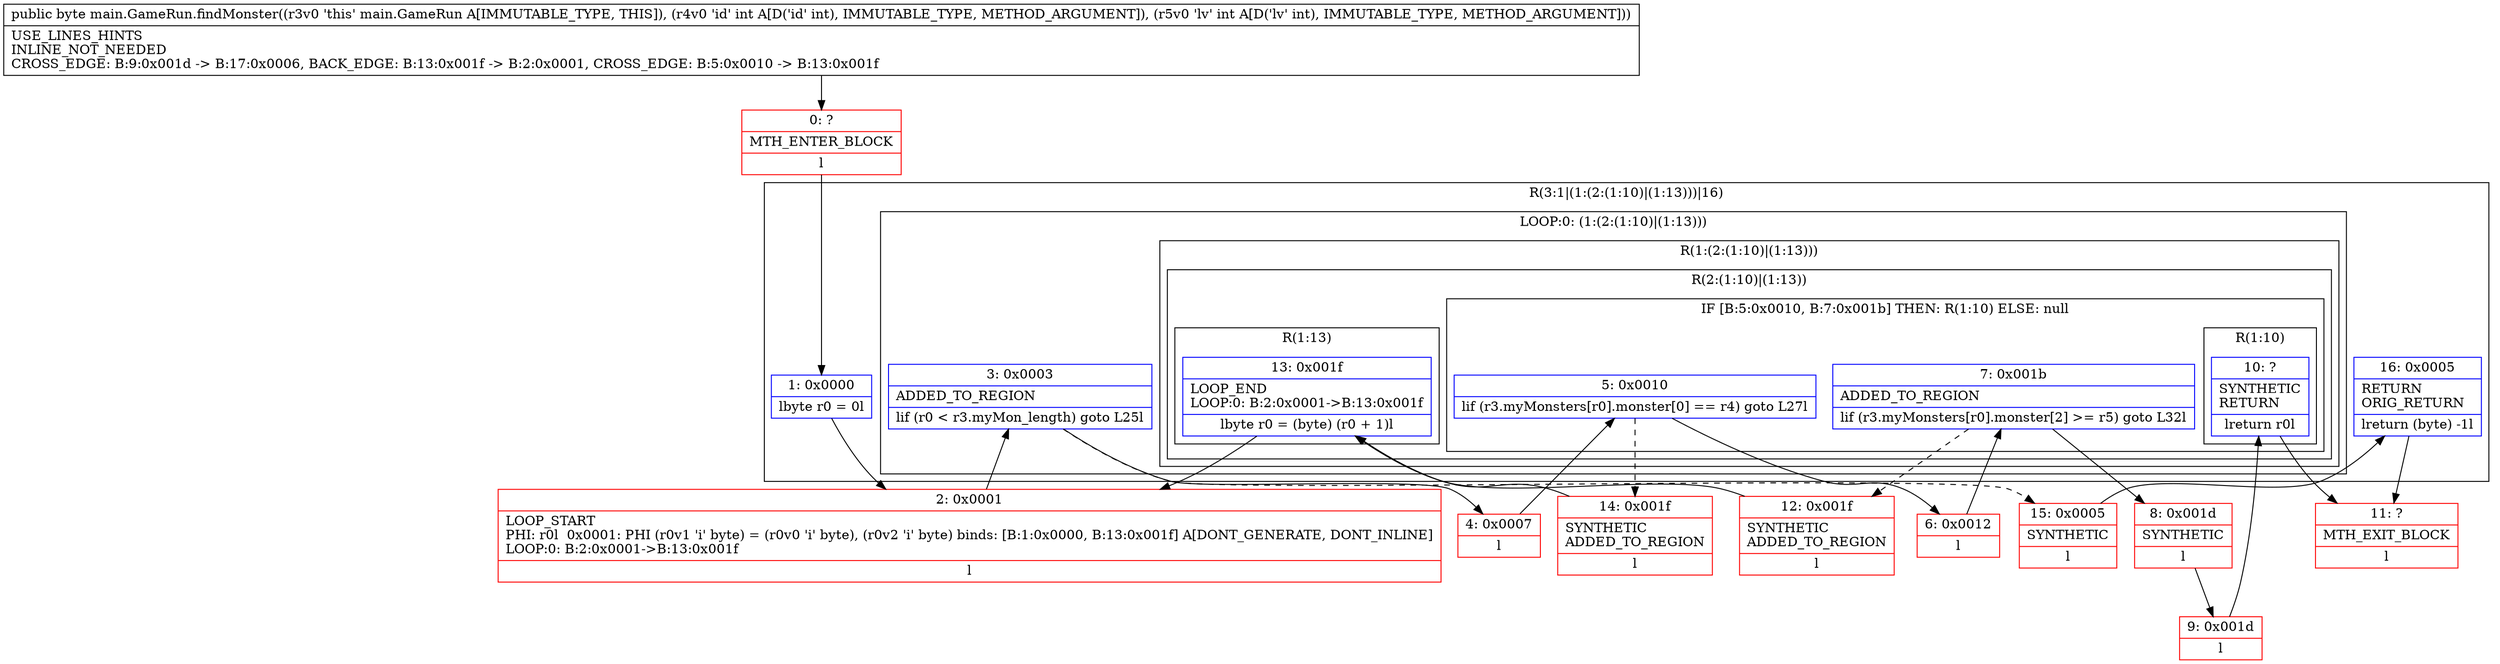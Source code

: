 digraph "CFG formain.GameRun.findMonster(II)B" {
subgraph cluster_Region_340248098 {
label = "R(3:1|(1:(2:(1:10)|(1:13)))|16)";
node [shape=record,color=blue];
Node_1 [shape=record,label="{1\:\ 0x0000|lbyte r0 = 0l}"];
subgraph cluster_LoopRegion_1756939916 {
label = "LOOP:0: (1:(2:(1:10)|(1:13)))";
node [shape=record,color=blue];
Node_3 [shape=record,label="{3\:\ 0x0003|ADDED_TO_REGION\l|lif (r0 \< r3.myMon_length) goto L25l}"];
subgraph cluster_Region_597112592 {
label = "R(1:(2:(1:10)|(1:13)))";
node [shape=record,color=blue];
subgraph cluster_Region_1399264514 {
label = "R(2:(1:10)|(1:13))";
node [shape=record,color=blue];
subgraph cluster_IfRegion_689723096 {
label = "IF [B:5:0x0010, B:7:0x001b] THEN: R(1:10) ELSE: null";
node [shape=record,color=blue];
Node_5 [shape=record,label="{5\:\ 0x0010|lif (r3.myMonsters[r0].monster[0] == r4) goto L27l}"];
Node_7 [shape=record,label="{7\:\ 0x001b|ADDED_TO_REGION\l|lif (r3.myMonsters[r0].monster[2] \>= r5) goto L32l}"];
subgraph cluster_Region_54584079 {
label = "R(1:10)";
node [shape=record,color=blue];
Node_10 [shape=record,label="{10\:\ ?|SYNTHETIC\lRETURN\l|lreturn r0l}"];
}
}
subgraph cluster_Region_790181441 {
label = "R(1:13)";
node [shape=record,color=blue];
Node_13 [shape=record,label="{13\:\ 0x001f|LOOP_END\lLOOP:0: B:2:0x0001\-\>B:13:0x001f\l|lbyte r0 = (byte) (r0 + 1)l}"];
}
}
}
}
Node_16 [shape=record,label="{16\:\ 0x0005|RETURN\lORIG_RETURN\l|lreturn (byte) \-1l}"];
}
Node_0 [shape=record,color=red,label="{0\:\ ?|MTH_ENTER_BLOCK\l|l}"];
Node_2 [shape=record,color=red,label="{2\:\ 0x0001|LOOP_START\lPHI: r0l  0x0001: PHI (r0v1 'i' byte) = (r0v0 'i' byte), (r0v2 'i' byte) binds: [B:1:0x0000, B:13:0x001f] A[DONT_GENERATE, DONT_INLINE]\lLOOP:0: B:2:0x0001\-\>B:13:0x001f\l|l}"];
Node_4 [shape=record,color=red,label="{4\:\ 0x0007|l}"];
Node_6 [shape=record,color=red,label="{6\:\ 0x0012|l}"];
Node_8 [shape=record,color=red,label="{8\:\ 0x001d|SYNTHETIC\l|l}"];
Node_9 [shape=record,color=red,label="{9\:\ 0x001d|l}"];
Node_11 [shape=record,color=red,label="{11\:\ ?|MTH_EXIT_BLOCK\l|l}"];
Node_12 [shape=record,color=red,label="{12\:\ 0x001f|SYNTHETIC\lADDED_TO_REGION\l|l}"];
Node_14 [shape=record,color=red,label="{14\:\ 0x001f|SYNTHETIC\lADDED_TO_REGION\l|l}"];
Node_15 [shape=record,color=red,label="{15\:\ 0x0005|SYNTHETIC\l|l}"];
MethodNode[shape=record,label="{public byte main.GameRun.findMonster((r3v0 'this' main.GameRun A[IMMUTABLE_TYPE, THIS]), (r4v0 'id' int A[D('id' int), IMMUTABLE_TYPE, METHOD_ARGUMENT]), (r5v0 'lv' int A[D('lv' int), IMMUTABLE_TYPE, METHOD_ARGUMENT]))  | USE_LINES_HINTS\lINLINE_NOT_NEEDED\lCROSS_EDGE: B:9:0x001d \-\> B:17:0x0006, BACK_EDGE: B:13:0x001f \-\> B:2:0x0001, CROSS_EDGE: B:5:0x0010 \-\> B:13:0x001f\l}"];
MethodNode -> Node_0;
Node_1 -> Node_2;
Node_3 -> Node_4;
Node_3 -> Node_15[style=dashed];
Node_5 -> Node_6;
Node_5 -> Node_14[style=dashed];
Node_7 -> Node_8;
Node_7 -> Node_12[style=dashed];
Node_10 -> Node_11;
Node_13 -> Node_2;
Node_16 -> Node_11;
Node_0 -> Node_1;
Node_2 -> Node_3;
Node_4 -> Node_5;
Node_6 -> Node_7;
Node_8 -> Node_9;
Node_9 -> Node_10;
Node_12 -> Node_13;
Node_14 -> Node_13;
Node_15 -> Node_16;
}

